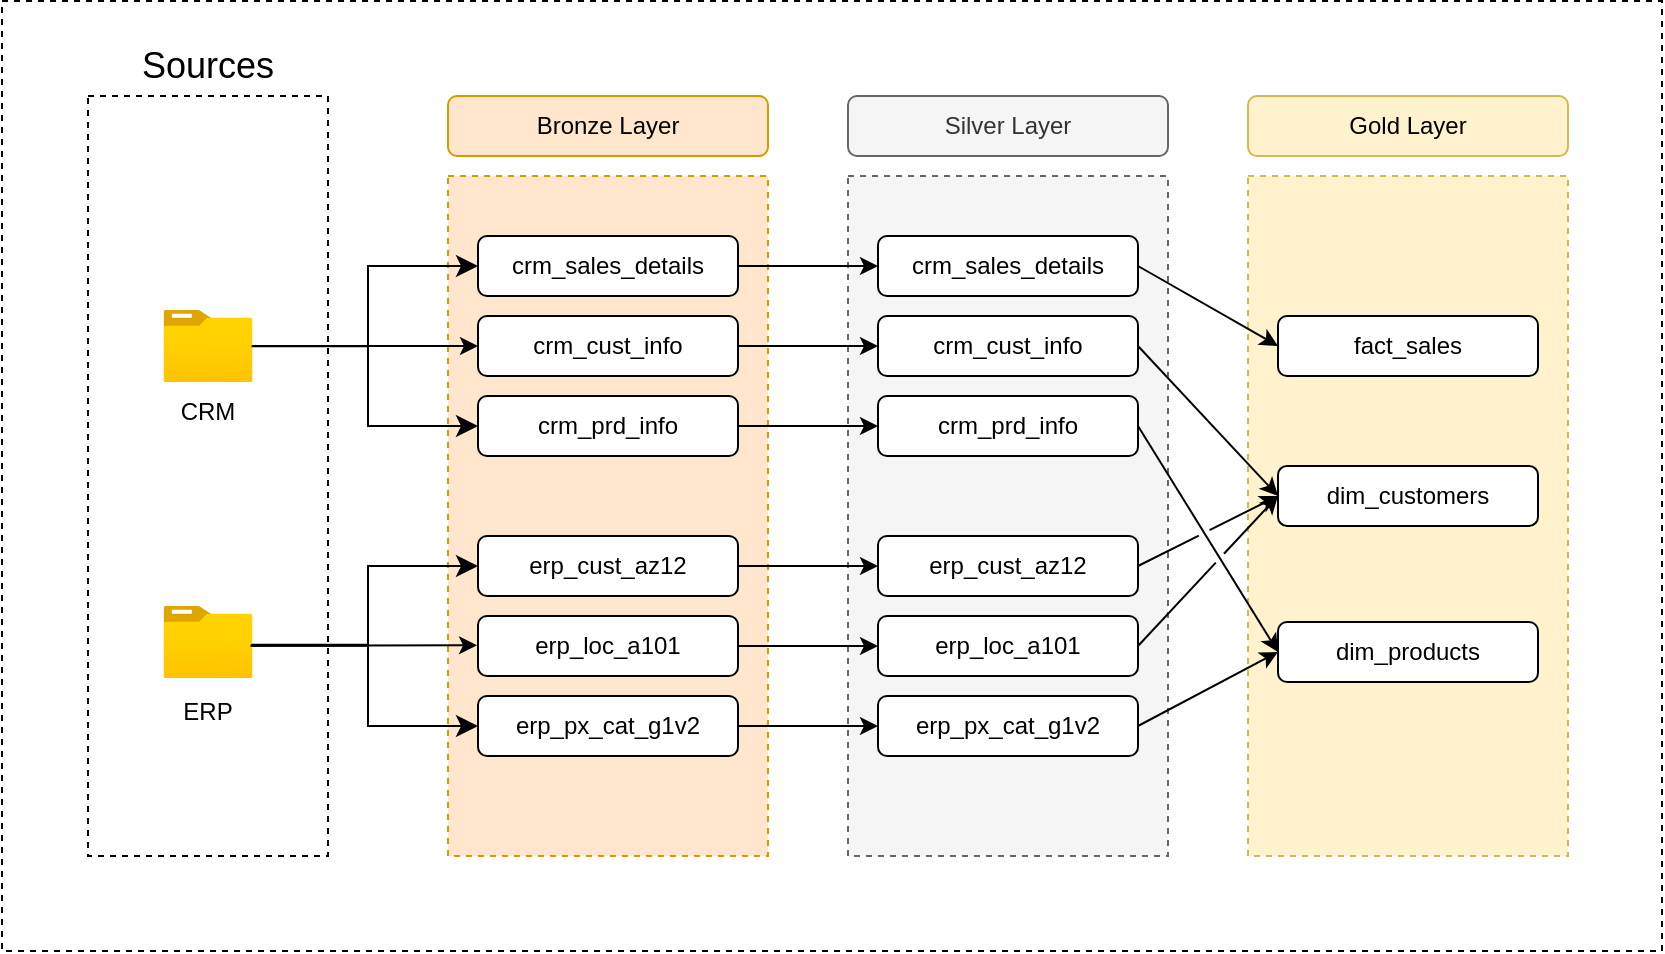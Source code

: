<mxfile version="28.2.8">
  <diagram name="Página-1" id="sNI_KHcz_Nkh3UXiWXFQ">
    <mxGraphModel grid="1" page="1" gridSize="10" guides="1" tooltips="1" connect="1" arrows="1" fold="1" pageScale="1" pageWidth="827" pageHeight="1169" math="0" shadow="0">
      <root>
        <mxCell id="0" />
        <mxCell id="1" parent="0" />
        <mxCell id="TK6wDM91nvj9rQTm2jiB-15" value="" style="rounded=0;whiteSpace=wrap;html=1;fillColor=none;strokeColor=default;dashed=1;" vertex="1" parent="1">
          <mxGeometry x="-3" y="172.5" width="830" height="475" as="geometry" />
        </mxCell>
        <mxCell id="fCcSkT4Bv77_fzYU9SIP-1" value="" style="rounded=0;whiteSpace=wrap;html=1;fillColor=none;dashed=1;" vertex="1" parent="1">
          <mxGeometry x="40" y="220" width="120" height="380" as="geometry" />
        </mxCell>
        <mxCell id="fCcSkT4Bv77_fzYU9SIP-2" value="" style="image;aspect=fixed;html=1;points=[];align=center;fontSize=12;image=img/lib/azure2/general/Folder_Blank.svg;" vertex="1" parent="1">
          <mxGeometry x="77.75" y="326.94" width="44.5" height="36.12" as="geometry" />
        </mxCell>
        <mxCell id="fCcSkT4Bv77_fzYU9SIP-3" value="CRM" style="text;html=1;whiteSpace=wrap;strokeColor=none;fillColor=none;align=center;verticalAlign=middle;rounded=0;" vertex="1" parent="1">
          <mxGeometry x="70" y="363" width="60" height="30" as="geometry" />
        </mxCell>
        <mxCell id="fCcSkT4Bv77_fzYU9SIP-4" value="" style="image;aspect=fixed;html=1;points=[];align=center;fontSize=12;image=img/lib/azure2/general/Folder_Blank.svg;" vertex="1" parent="1">
          <mxGeometry x="77.75" y="474.94" width="44.5" height="36.12" as="geometry" />
        </mxCell>
        <mxCell id="fCcSkT4Bv77_fzYU9SIP-5" value="ERP" style="text;html=1;whiteSpace=wrap;strokeColor=none;fillColor=none;align=center;verticalAlign=middle;rounded=0;" vertex="1" parent="1">
          <mxGeometry x="70" y="513" width="60" height="30" as="geometry" />
        </mxCell>
        <mxCell id="fCcSkT4Bv77_fzYU9SIP-6" value="Sources" style="text;html=1;whiteSpace=wrap;strokeColor=none;fillColor=none;align=center;verticalAlign=middle;rounded=0;fontSize=18;" vertex="1" parent="1">
          <mxGeometry x="70" y="190" width="60" height="30" as="geometry" />
        </mxCell>
        <mxCell id="fCcSkT4Bv77_fzYU9SIP-7" value="" style="rounded=0;whiteSpace=wrap;html=1;fillColor=#ffe6cc;dashed=1;strokeColor=#d79b00;" vertex="1" parent="1">
          <mxGeometry x="220" y="260" width="160" height="340" as="geometry" />
        </mxCell>
        <mxCell id="fCcSkT4Bv77_fzYU9SIP-8" value="Bronze Layer" style="rounded=1;whiteSpace=wrap;html=1;fillColor=#ffe6cc;strokeColor=#d79b00;" vertex="1" parent="1">
          <mxGeometry x="220" y="220" width="160" height="30" as="geometry" />
        </mxCell>
        <mxCell id="fCcSkT4Bv77_fzYU9SIP-9" value="crm_sales_details" style="rounded=1;whiteSpace=wrap;html=1;fillColor=default;strokeColor=default;fontColor=light-dark(#000000,#FFFFFF);" vertex="1" parent="1">
          <mxGeometry x="235" y="290" width="130" height="30" as="geometry" />
        </mxCell>
        <mxCell id="fCcSkT4Bv77_fzYU9SIP-10" value="crm_cust_info" style="rounded=1;whiteSpace=wrap;html=1;fillColor=default;strokeColor=default;fontColor=light-dark(#000000,#FFFFFF);" vertex="1" parent="1">
          <mxGeometry x="235" y="330" width="130" height="30" as="geometry" />
        </mxCell>
        <mxCell id="fCcSkT4Bv77_fzYU9SIP-11" value="crm_prd_info" style="rounded=1;whiteSpace=wrap;html=1;fillColor=default;strokeColor=default;fontColor=light-dark(#000000,#FFFFFF);" vertex="1" parent="1">
          <mxGeometry x="235" y="370" width="130" height="30" as="geometry" />
        </mxCell>
        <mxCell id="fCcSkT4Bv77_fzYU9SIP-12" value="erp_cust_az12" style="rounded=1;whiteSpace=wrap;html=1;fillColor=default;strokeColor=default;fontColor=light-dark(#000000,#FFFFFF);" vertex="1" parent="1">
          <mxGeometry x="235" y="440" width="130" height="30" as="geometry" />
        </mxCell>
        <mxCell id="fCcSkT4Bv77_fzYU9SIP-13" value="erp_loc_a101" style="rounded=1;whiteSpace=wrap;html=1;fillColor=default;strokeColor=default;fontColor=light-dark(#000000,#FFFFFF);" vertex="1" parent="1">
          <mxGeometry x="235" y="480" width="130" height="30" as="geometry" />
        </mxCell>
        <mxCell id="fCcSkT4Bv77_fzYU9SIP-14" value="erp_px_cat_g1v2" style="rounded=1;whiteSpace=wrap;html=1;fillColor=default;strokeColor=default;fontColor=light-dark(#000000,#FFFFFF);" vertex="1" parent="1">
          <mxGeometry x="235" y="520" width="130" height="30" as="geometry" />
        </mxCell>
        <mxCell id="fCcSkT4Bv77_fzYU9SIP-15" value="" style="endArrow=classic;html=1;rounded=0;entryX=0;entryY=0.5;entryDx=0;entryDy=0;" edge="1" parent="1" source="fCcSkT4Bv77_fzYU9SIP-2" target="fCcSkT4Bv77_fzYU9SIP-10">
          <mxGeometry width="50" height="50" relative="1" as="geometry">
            <mxPoint x="250" y="410" as="sourcePoint" />
            <mxPoint x="300" y="360" as="targetPoint" />
          </mxGeometry>
        </mxCell>
        <mxCell id="fCcSkT4Bv77_fzYU9SIP-16" value="" style="endArrow=classic;html=1;rounded=0;entryX=0;entryY=0.5;entryDx=0;entryDy=0;exitX=0.993;exitY=0.551;exitDx=0;exitDy=0;exitPerimeter=0;" edge="1" parent="1" source="fCcSkT4Bv77_fzYU9SIP-4">
          <mxGeometry width="50" height="50" relative="1" as="geometry">
            <mxPoint x="134.5" y="494.66" as="sourcePoint" />
            <mxPoint x="234.5" y="494.66" as="targetPoint" />
          </mxGeometry>
        </mxCell>
        <mxCell id="fCcSkT4Bv77_fzYU9SIP-19" value="" style="edgeStyle=elbowEdgeStyle;elbow=horizontal;endArrow=classic;html=1;curved=0;rounded=0;endSize=8;startSize=8;" edge="1" parent="1" source="fCcSkT4Bv77_fzYU9SIP-2" target="fCcSkT4Bv77_fzYU9SIP-9">
          <mxGeometry width="50" height="50" relative="1" as="geometry">
            <mxPoint x="170" y="373" as="sourcePoint" />
            <mxPoint x="220" y="323" as="targetPoint" />
            <Array as="points">
              <mxPoint x="180" y="345" />
            </Array>
          </mxGeometry>
        </mxCell>
        <mxCell id="fCcSkT4Bv77_fzYU9SIP-20" value="" style="edgeStyle=elbowEdgeStyle;elbow=horizontal;endArrow=classic;html=1;curved=0;rounded=0;endSize=8;startSize=8;entryX=0;entryY=0.5;entryDx=0;entryDy=0;exitX=0.99;exitY=0.502;exitDx=0;exitDy=0;exitPerimeter=0;" edge="1" parent="1" source="fCcSkT4Bv77_fzYU9SIP-2" target="fCcSkT4Bv77_fzYU9SIP-11">
          <mxGeometry width="50" height="50" relative="1" as="geometry">
            <mxPoint x="120" y="410" as="sourcePoint" />
            <mxPoint x="220" y="370" as="targetPoint" />
            <Array as="points">
              <mxPoint x="180" y="370" />
            </Array>
          </mxGeometry>
        </mxCell>
        <mxCell id="fCcSkT4Bv77_fzYU9SIP-21" value="" style="edgeStyle=elbowEdgeStyle;elbow=horizontal;endArrow=classic;html=1;curved=0;rounded=0;endSize=8;startSize=8;entryX=0;entryY=0.5;entryDx=0;entryDy=0;exitX=0.986;exitY=0.539;exitDx=0;exitDy=0;exitPerimeter=0;" edge="1" parent="1" source="fCcSkT4Bv77_fzYU9SIP-4" target="fCcSkT4Bv77_fzYU9SIP-12">
          <mxGeometry width="50" height="50" relative="1" as="geometry">
            <mxPoint x="135" y="464" as="sourcePoint" />
            <mxPoint x="235" y="424" as="targetPoint" />
            <Array as="points">
              <mxPoint x="180" y="480" />
            </Array>
          </mxGeometry>
        </mxCell>
        <mxCell id="fCcSkT4Bv77_fzYU9SIP-22" value="" style="edgeStyle=elbowEdgeStyle;elbow=horizontal;endArrow=classic;html=1;curved=0;rounded=0;endSize=8;startSize=8;exitX=0.976;exitY=0.552;exitDx=0;exitDy=0;exitPerimeter=0;" edge="1" parent="1" source="fCcSkT4Bv77_fzYU9SIP-4" target="fCcSkT4Bv77_fzYU9SIP-14">
          <mxGeometry width="50" height="50" relative="1" as="geometry">
            <mxPoint x="170" y="420" as="sourcePoint" />
            <mxPoint x="271" y="461" as="targetPoint" />
            <Array as="points">
              <mxPoint x="180" y="535" />
            </Array>
          </mxGeometry>
        </mxCell>
        <mxCell id="fCcSkT4Bv77_fzYU9SIP-23" value="" style="rounded=0;whiteSpace=wrap;html=1;fillColor=#f5f5f5;dashed=1;strokeColor=#666666;fontColor=#333333;" vertex="1" parent="1">
          <mxGeometry x="420" y="260" width="160" height="340" as="geometry" />
        </mxCell>
        <mxCell id="fCcSkT4Bv77_fzYU9SIP-24" value="Silver Layer" style="rounded=1;whiteSpace=wrap;html=1;fillColor=#f5f5f5;strokeColor=#666666;fontColor=#333333;" vertex="1" parent="1">
          <mxGeometry x="420" y="220" width="160" height="30" as="geometry" />
        </mxCell>
        <mxCell id="fCcSkT4Bv77_fzYU9SIP-25" value="crm_sales_details" style="rounded=1;whiteSpace=wrap;html=1;fillColor=default;strokeColor=default;fontColor=light-dark(#000000,#FFFFFF);" vertex="1" parent="1">
          <mxGeometry x="435" y="290" width="130" height="30" as="geometry" />
        </mxCell>
        <mxCell id="fCcSkT4Bv77_fzYU9SIP-26" value="crm_cust_info" style="rounded=1;whiteSpace=wrap;html=1;fillColor=default;strokeColor=default;fontColor=light-dark(#000000,#FFFFFF);" vertex="1" parent="1">
          <mxGeometry x="435" y="330" width="130" height="30" as="geometry" />
        </mxCell>
        <mxCell id="fCcSkT4Bv77_fzYU9SIP-27" value="crm_prd_info" style="rounded=1;whiteSpace=wrap;html=1;fillColor=default;strokeColor=default;fontColor=light-dark(#000000,#FFFFFF);" vertex="1" parent="1">
          <mxGeometry x="435" y="370" width="130" height="30" as="geometry" />
        </mxCell>
        <mxCell id="fCcSkT4Bv77_fzYU9SIP-28" value="erp_cust_az12" style="rounded=1;whiteSpace=wrap;html=1;fillColor=default;strokeColor=default;fontColor=light-dark(#000000,#FFFFFF);" vertex="1" parent="1">
          <mxGeometry x="435" y="440" width="130" height="30" as="geometry" />
        </mxCell>
        <mxCell id="fCcSkT4Bv77_fzYU9SIP-29" value="erp_loc_a101" style="rounded=1;whiteSpace=wrap;html=1;fillColor=default;strokeColor=default;fontColor=light-dark(#000000,#FFFFFF);" vertex="1" parent="1">
          <mxGeometry x="435" y="480" width="130" height="30" as="geometry" />
        </mxCell>
        <mxCell id="fCcSkT4Bv77_fzYU9SIP-30" value="erp_px_cat_g1v2" style="rounded=1;whiteSpace=wrap;html=1;fillColor=default;strokeColor=default;fontColor=light-dark(#000000,#FFFFFF);" vertex="1" parent="1">
          <mxGeometry x="435" y="520" width="130" height="30" as="geometry" />
        </mxCell>
        <mxCell id="fCcSkT4Bv77_fzYU9SIP-31" value="" style="endArrow=classic;html=1;rounded=0;entryX=0;entryY=0.5;entryDx=0;entryDy=0;exitX=1;exitY=0.5;exitDx=0;exitDy=0;" edge="1" parent="1" source="fCcSkT4Bv77_fzYU9SIP-9" target="fCcSkT4Bv77_fzYU9SIP-25">
          <mxGeometry width="50" height="50" relative="1" as="geometry">
            <mxPoint x="380" y="360" as="sourcePoint" />
            <mxPoint x="430" y="310" as="targetPoint" />
          </mxGeometry>
        </mxCell>
        <mxCell id="fCcSkT4Bv77_fzYU9SIP-32" value="" style="endArrow=classic;html=1;rounded=0;entryX=0;entryY=0.5;entryDx=0;entryDy=0;exitX=1;exitY=0.5;exitDx=0;exitDy=0;" edge="1" parent="1" source="fCcSkT4Bv77_fzYU9SIP-10" target="fCcSkT4Bv77_fzYU9SIP-26">
          <mxGeometry width="50" height="50" relative="1" as="geometry">
            <mxPoint x="460" y="420" as="sourcePoint" />
            <mxPoint x="530" y="420" as="targetPoint" />
          </mxGeometry>
        </mxCell>
        <mxCell id="fCcSkT4Bv77_fzYU9SIP-33" value="" style="endArrow=classic;html=1;rounded=0;entryX=0;entryY=0.5;entryDx=0;entryDy=0;exitX=1;exitY=0.5;exitDx=0;exitDy=0;" edge="1" parent="1" source="fCcSkT4Bv77_fzYU9SIP-11" target="fCcSkT4Bv77_fzYU9SIP-27">
          <mxGeometry width="50" height="50" relative="1" as="geometry">
            <mxPoint x="420" y="430" as="sourcePoint" />
            <mxPoint x="490" y="430" as="targetPoint" />
          </mxGeometry>
        </mxCell>
        <mxCell id="fCcSkT4Bv77_fzYU9SIP-34" value="" style="endArrow=classic;html=1;rounded=0;exitX=1;exitY=0.5;exitDx=0;exitDy=0;" edge="1" parent="1" source="fCcSkT4Bv77_fzYU9SIP-12" target="fCcSkT4Bv77_fzYU9SIP-28">
          <mxGeometry width="50" height="50" relative="1" as="geometry">
            <mxPoint x="410" y="480" as="sourcePoint" />
            <mxPoint x="480" y="480" as="targetPoint" />
          </mxGeometry>
        </mxCell>
        <mxCell id="fCcSkT4Bv77_fzYU9SIP-35" value="" style="endArrow=classic;html=1;rounded=0;exitX=1;exitY=0.5;exitDx=0;exitDy=0;entryX=0;entryY=0.5;entryDx=0;entryDy=0;" edge="1" parent="1" source="fCcSkT4Bv77_fzYU9SIP-13" target="fCcSkT4Bv77_fzYU9SIP-29">
          <mxGeometry width="50" height="50" relative="1" as="geometry">
            <mxPoint x="390" y="510" as="sourcePoint" />
            <mxPoint x="460" y="510" as="targetPoint" />
          </mxGeometry>
        </mxCell>
        <mxCell id="fCcSkT4Bv77_fzYU9SIP-36" value="" style="endArrow=classic;html=1;rounded=0;exitX=1;exitY=0.5;exitDx=0;exitDy=0;entryX=0;entryY=0.5;entryDx=0;entryDy=0;" edge="1" parent="1" source="fCcSkT4Bv77_fzYU9SIP-14" target="fCcSkT4Bv77_fzYU9SIP-30">
          <mxGeometry width="50" height="50" relative="1" as="geometry">
            <mxPoint x="410" y="530" as="sourcePoint" />
            <mxPoint x="480" y="530" as="targetPoint" />
          </mxGeometry>
        </mxCell>
        <mxCell id="TK6wDM91nvj9rQTm2jiB-1" value="" style="rounded=0;whiteSpace=wrap;html=1;fillColor=#fff2cc;dashed=1;strokeColor=#d6b656;" vertex="1" parent="1">
          <mxGeometry x="620" y="260" width="160" height="340" as="geometry" />
        </mxCell>
        <mxCell id="TK6wDM91nvj9rQTm2jiB-2" value="Gold Layer" style="rounded=1;whiteSpace=wrap;html=1;fillColor=#fff2cc;strokeColor=#d6b656;" vertex="1" parent="1">
          <mxGeometry x="620" y="220" width="160" height="30" as="geometry" />
        </mxCell>
        <mxCell id="TK6wDM91nvj9rQTm2jiB-3" value="fact_sales" style="rounded=1;whiteSpace=wrap;html=1;fillColor=default;strokeColor=default;fontColor=light-dark(#000000,#FFFFFF);" vertex="1" parent="1">
          <mxGeometry x="635" y="330" width="130" height="30" as="geometry" />
        </mxCell>
        <mxCell id="TK6wDM91nvj9rQTm2jiB-4" value="dim_customers" style="rounded=1;whiteSpace=wrap;html=1;fillColor=default;strokeColor=default;fontColor=light-dark(#000000,#FFFFFF);" vertex="1" parent="1">
          <mxGeometry x="635" y="404.94" width="130" height="30" as="geometry" />
        </mxCell>
        <mxCell id="TK6wDM91nvj9rQTm2jiB-5" value="dim_products" style="rounded=1;whiteSpace=wrap;html=1;fillColor=default;strokeColor=default;fontColor=light-dark(#000000,#FFFFFF);" vertex="1" parent="1">
          <mxGeometry x="635" y="483" width="130" height="30" as="geometry" />
        </mxCell>
        <mxCell id="TK6wDM91nvj9rQTm2jiB-9" value="" style="endArrow=classic;html=1;rounded=0;entryX=0;entryY=0.5;entryDx=0;entryDy=0;exitX=1;exitY=0.5;exitDx=0;exitDy=0;" edge="1" parent="1" source="fCcSkT4Bv77_fzYU9SIP-25" target="TK6wDM91nvj9rQTm2jiB-3">
          <mxGeometry width="50" height="50" relative="1" as="geometry">
            <mxPoint x="410" y="340" as="sourcePoint" />
            <mxPoint x="480" y="340" as="targetPoint" />
          </mxGeometry>
        </mxCell>
        <mxCell id="TK6wDM91nvj9rQTm2jiB-10" value="" style="endArrow=classic;html=1;rounded=0;entryX=0;entryY=0.5;entryDx=0;entryDy=0;exitX=1;exitY=0.5;exitDx=0;exitDy=0;jumpStyle=gap;" edge="1" parent="1" source="fCcSkT4Bv77_fzYU9SIP-26" target="TK6wDM91nvj9rQTm2jiB-4">
          <mxGeometry width="50" height="50" relative="1" as="geometry">
            <mxPoint x="850" y="350" as="sourcePoint" />
            <mxPoint x="920" y="425" as="targetPoint" />
          </mxGeometry>
        </mxCell>
        <mxCell id="TK6wDM91nvj9rQTm2jiB-11" value="" style="endArrow=classic;html=1;rounded=0;entryX=0;entryY=0.5;entryDx=0;entryDy=0;exitX=1;exitY=0.5;exitDx=0;exitDy=0;jumpStyle=gap;" edge="1" parent="1" source="fCcSkT4Bv77_fzYU9SIP-27" target="TK6wDM91nvj9rQTm2jiB-5">
          <mxGeometry width="50" height="50" relative="1" as="geometry">
            <mxPoint x="600" y="400" as="sourcePoint" />
            <mxPoint x="670" y="475" as="targetPoint" />
          </mxGeometry>
        </mxCell>
        <mxCell id="TK6wDM91nvj9rQTm2jiB-12" value="" style="endArrow=classic;html=1;rounded=0;entryX=0;entryY=0.5;entryDx=0;entryDy=0;exitX=1;exitY=0.5;exitDx=0;exitDy=0;jumpStyle=gap;" edge="1" parent="1" source="fCcSkT4Bv77_fzYU9SIP-28" target="TK6wDM91nvj9rQTm2jiB-4">
          <mxGeometry width="50" height="50" relative="1" as="geometry">
            <mxPoint x="590" y="480" as="sourcePoint" />
            <mxPoint x="660" y="555" as="targetPoint" />
          </mxGeometry>
        </mxCell>
        <mxCell id="TK6wDM91nvj9rQTm2jiB-13" value="" style="endArrow=classic;html=1;rounded=0;entryX=0;entryY=0.5;entryDx=0;entryDy=0;exitX=1;exitY=0.5;exitDx=0;exitDy=0;jumpStyle=gap;" edge="1" parent="1" source="fCcSkT4Bv77_fzYU9SIP-29" target="TK6wDM91nvj9rQTm2jiB-4">
          <mxGeometry width="50" height="50" relative="1" as="geometry">
            <mxPoint x="610" y="545" as="sourcePoint" />
            <mxPoint x="680" y="510" as="targetPoint" />
          </mxGeometry>
        </mxCell>
        <mxCell id="TK6wDM91nvj9rQTm2jiB-14" value="" style="endArrow=classic;html=1;rounded=0;entryX=0;entryY=0.5;entryDx=0;entryDy=0;exitX=1;exitY=0.5;exitDx=0;exitDy=0;jumpStyle=gap;" edge="1" parent="1" source="fCcSkT4Bv77_fzYU9SIP-30" target="TK6wDM91nvj9rQTm2jiB-5">
          <mxGeometry width="50" height="50" relative="1" as="geometry">
            <mxPoint x="590" y="605" as="sourcePoint" />
            <mxPoint x="660" y="530" as="targetPoint" />
          </mxGeometry>
        </mxCell>
      </root>
    </mxGraphModel>
  </diagram>
</mxfile>
